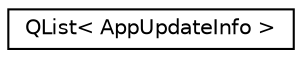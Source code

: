 digraph "类继承关系图"
{
  edge [fontname="Helvetica",fontsize="10",labelfontname="Helvetica",labelfontsize="10"];
  node [fontname="Helvetica",fontsize="10",shape=record];
  rankdir="LR";
  Node0 [label="QList\< AppUpdateInfo \>",height=0.2,width=0.4,color="black", fillcolor="white", style="filled",URL="$class_q_list.html"];
}
